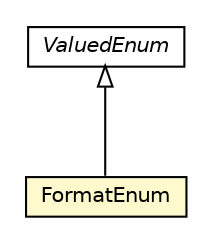 #!/usr/local/bin/dot
#
# Class diagram 
# Generated by UMLGraph version 5.1 (http://www.umlgraph.org/)
#

digraph G {
	edge [fontname="Helvetica",fontsize=10,labelfontname="Helvetica",labelfontsize=10];
	node [fontname="Helvetica",fontsize=10,shape=plaintext];
	nodesep=0.25;
	ranksep=0.5;
	// com.gc.iotools.fmt.base.FormatEnum
	c1358 [label=<<table title="com.gc.iotools.fmt.base.FormatEnum" border="0" cellborder="1" cellspacing="0" cellpadding="2" port="p" bgcolor="lemonChiffon" href="./FormatEnum.html">
		<tr><td><table border="0" cellspacing="0" cellpadding="1">
<tr><td align="center" balign="center"> FormatEnum </td></tr>
		</table></td></tr>
		</table>>, fontname="Helvetica", fontcolor="black", fontsize=10.0];
	//com.gc.iotools.fmt.base.FormatEnum extends org.apache.commons.lang.enums.ValuedEnum
	c1387:p -> c1358:p [dir=back,arrowtail=empty];
	// org.apache.commons.lang.enums.ValuedEnum
	c1387 [label=<<table title="org.apache.commons.lang.enums.ValuedEnum" border="0" cellborder="1" cellspacing="0" cellpadding="2" port="p">
		<tr><td><table border="0" cellspacing="0" cellpadding="1">
<tr><td align="center" balign="center"><font face="Helvetica-Oblique"> ValuedEnum </font></td></tr>
		</table></td></tr>
		</table>>, fontname="Helvetica", fontcolor="black", fontsize=10.0];
}


